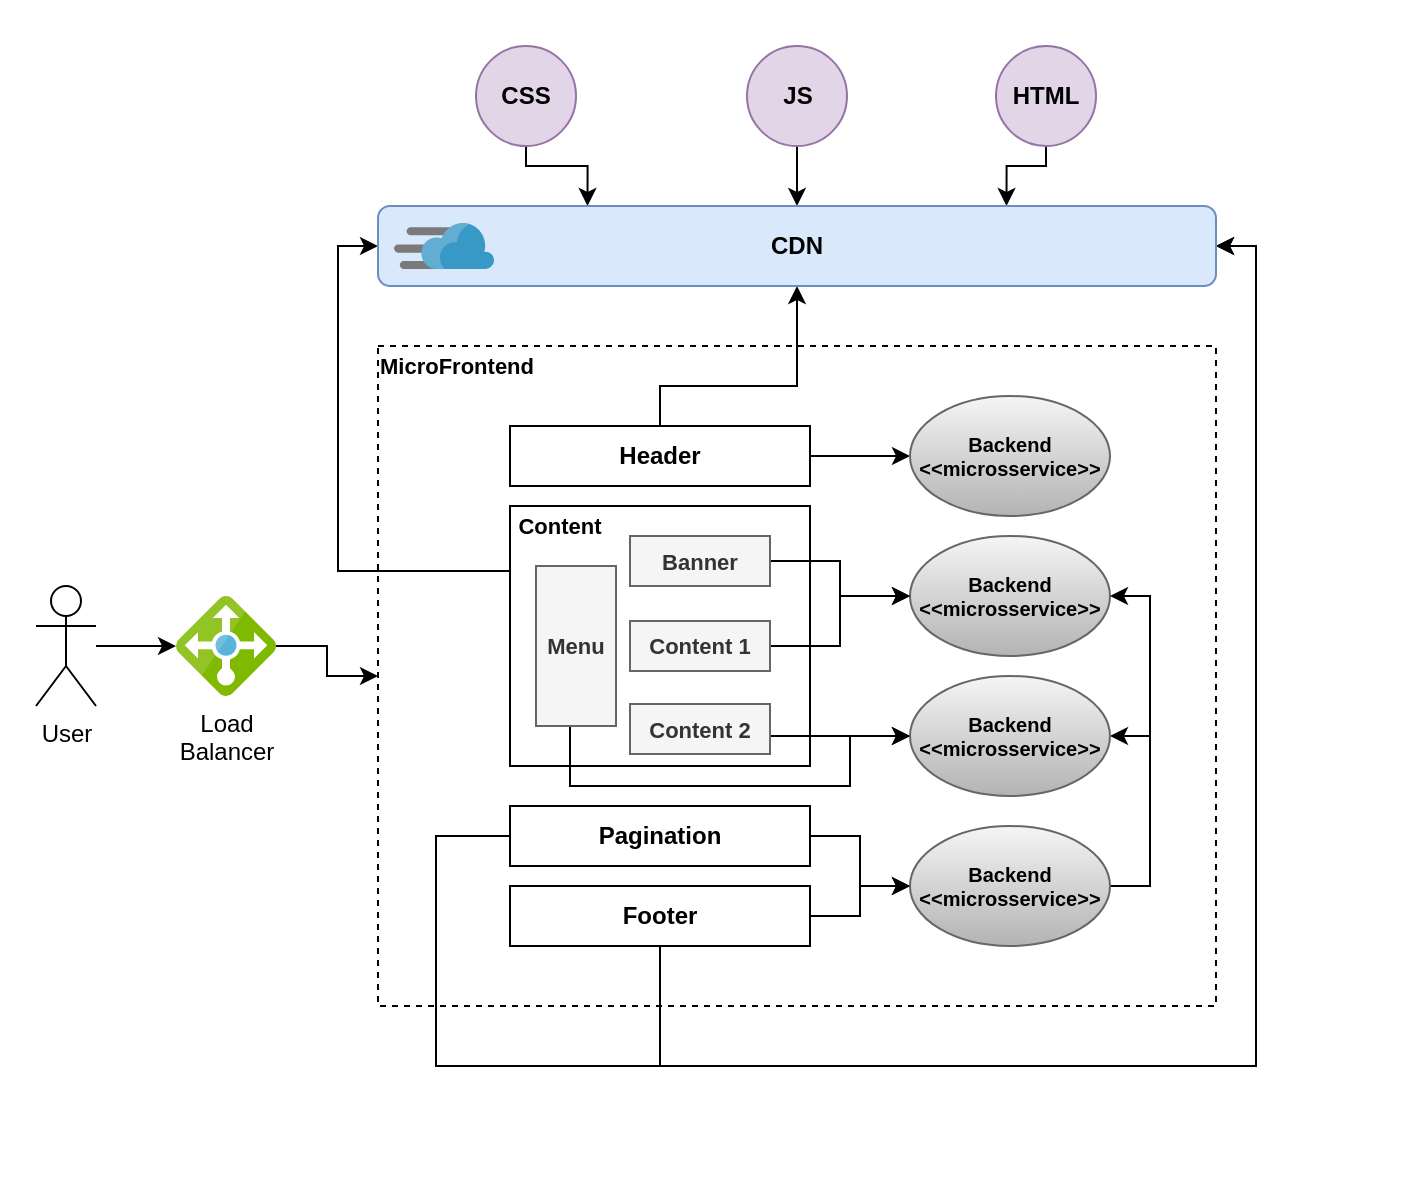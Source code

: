<mxfile version="14.6.13" type="device"><diagram id="_NEc-SGerEWjStqQYjUG" name="Página-1"><mxGraphModel dx="868" dy="510" grid="1" gridSize="10" guides="1" tooltips="1" connect="1" arrows="1" fold="1" page="1" pageScale="1" pageWidth="827" pageHeight="1169" math="0" shadow="0"><root><mxCell id="0"/><mxCell id="1" parent="0"/><mxCell id="G-pMT1rj5Qp5wIcVKRZM-66" value="" style="rounded=0;whiteSpace=wrap;html=1;fontSize=11;strokeColor=none;" vertex="1" parent="1"><mxGeometry x="32" y="37.5" width="700" height="590" as="geometry"/></mxCell><mxCell id="G-pMT1rj5Qp5wIcVKRZM-9" value="" style="rounded=0;whiteSpace=wrap;html=1;dashed=1;" vertex="1" parent="1"><mxGeometry x="221" y="210" width="419" height="330" as="geometry"/></mxCell><mxCell id="G-pMT1rj5Qp5wIcVKRZM-16" style="edgeStyle=orthogonalEdgeStyle;rounded=0;orthogonalLoop=1;jettySize=auto;html=1;" edge="1" parent="1" source="G-pMT1rj5Qp5wIcVKRZM-6" target="G-pMT1rj5Qp5wIcVKRZM-15"><mxGeometry relative="1" as="geometry"/></mxCell><mxCell id="G-pMT1rj5Qp5wIcVKRZM-11" style="edgeStyle=orthogonalEdgeStyle;rounded=0;orthogonalLoop=1;jettySize=auto;html=1;" edge="1" parent="1" source="G-pMT1rj5Qp5wIcVKRZM-1" target="G-pMT1rj5Qp5wIcVKRZM-3"><mxGeometry relative="1" as="geometry"/></mxCell><mxCell id="G-pMT1rj5Qp5wIcVKRZM-1" value="User" style="shape=umlActor;verticalLabelPosition=bottom;verticalAlign=top;html=1;outlineConnect=0;" vertex="1" parent="1"><mxGeometry x="50" y="330" width="30" height="60" as="geometry"/></mxCell><mxCell id="G-pMT1rj5Qp5wIcVKRZM-60" style="edgeStyle=orthogonalEdgeStyle;rounded=0;jumpStyle=arc;orthogonalLoop=1;jettySize=auto;html=1;fontSize=11;" edge="1" parent="1" source="G-pMT1rj5Qp5wIcVKRZM-3" target="G-pMT1rj5Qp5wIcVKRZM-9"><mxGeometry relative="1" as="geometry"/></mxCell><mxCell id="G-pMT1rj5Qp5wIcVKRZM-3" value="Load&lt;br&gt;Balancer" style="aspect=fixed;html=1;points=[];align=center;image;fontSize=12;image=img/lib/mscae/Load_Balancer_feature.svg;" vertex="1" parent="1"><mxGeometry x="120" y="335" width="50" height="50" as="geometry"/></mxCell><mxCell id="G-pMT1rj5Qp5wIcVKRZM-63" style="edgeStyle=orthogonalEdgeStyle;rounded=0;jumpStyle=arc;orthogonalLoop=1;jettySize=auto;html=1;entryX=0;entryY=0.5;entryDx=0;entryDy=0;fontSize=11;exitX=0;exitY=0.25;exitDx=0;exitDy=0;" edge="1" parent="1" source="G-pMT1rj5Qp5wIcVKRZM-5" target="G-pMT1rj5Qp5wIcVKRZM-21"><mxGeometry relative="1" as="geometry"><Array as="points"><mxPoint x="201" y="323"/><mxPoint x="201" y="160"/></Array></mxGeometry></mxCell><mxCell id="G-pMT1rj5Qp5wIcVKRZM-5" value="" style="rounded=0;whiteSpace=wrap;html=1;fontStyle=1;fillColor=none;" vertex="1" parent="1"><mxGeometry x="287" y="290" width="150" height="130" as="geometry"/></mxCell><mxCell id="G-pMT1rj5Qp5wIcVKRZM-62" style="edgeStyle=orthogonalEdgeStyle;rounded=0;jumpStyle=arc;orthogonalLoop=1;jettySize=auto;html=1;entryX=0.5;entryY=1;entryDx=0;entryDy=0;fontSize=11;" edge="1" parent="1" source="G-pMT1rj5Qp5wIcVKRZM-6" target="G-pMT1rj5Qp5wIcVKRZM-21"><mxGeometry relative="1" as="geometry"><Array as="points"><mxPoint x="362" y="230"/><mxPoint x="431" y="230"/></Array></mxGeometry></mxCell><mxCell id="G-pMT1rj5Qp5wIcVKRZM-6" value="Header" style="rounded=0;whiteSpace=wrap;html=1;fontStyle=1" vertex="1" parent="1"><mxGeometry x="287" y="250" width="150" height="30" as="geometry"/></mxCell><mxCell id="G-pMT1rj5Qp5wIcVKRZM-19" style="edgeStyle=orthogonalEdgeStyle;rounded=0;orthogonalLoop=1;jettySize=auto;html=1;" edge="1" parent="1" source="G-pMT1rj5Qp5wIcVKRZM-8" target="G-pMT1rj5Qp5wIcVKRZM-18"><mxGeometry relative="1" as="geometry"/></mxCell><mxCell id="G-pMT1rj5Qp5wIcVKRZM-65" style="edgeStyle=orthogonalEdgeStyle;rounded=0;jumpStyle=arc;orthogonalLoop=1;jettySize=auto;html=1;entryX=1;entryY=0.5;entryDx=0;entryDy=0;fontSize=11;" edge="1" parent="1" source="G-pMT1rj5Qp5wIcVKRZM-8" target="G-pMT1rj5Qp5wIcVKRZM-21"><mxGeometry relative="1" as="geometry"><Array as="points"><mxPoint x="362" y="570"/><mxPoint x="660" y="570"/><mxPoint x="660" y="160"/></Array></mxGeometry></mxCell><mxCell id="G-pMT1rj5Qp5wIcVKRZM-8" value="Footer" style="rounded=0;whiteSpace=wrap;html=1;fontStyle=1" vertex="1" parent="1"><mxGeometry x="287" y="480" width="150" height="30" as="geometry"/></mxCell><mxCell id="G-pMT1rj5Qp5wIcVKRZM-13" value="MicroFrontend" style="text;html=1;strokeColor=none;fillColor=none;align=center;verticalAlign=middle;whiteSpace=wrap;rounded=0;dashed=1;fontStyle=1;fontSize=11;" vertex="1" parent="1"><mxGeometry x="221" y="210" width="79" height="20" as="geometry"/></mxCell><mxCell id="G-pMT1rj5Qp5wIcVKRZM-15" value="&lt;span style=&quot;font-size: 10px;&quot;&gt;Backend&lt;/span&gt;&lt;br style=&quot;font-size: 10px;&quot;&gt;&lt;span style=&quot;font-size: 10px;&quot;&gt;&amp;lt;&amp;lt;microsservice&amp;gt;&amp;gt;&lt;/span&gt;" style="ellipse;whiteSpace=wrap;html=1;fillColor=#f5f5f5;fontStyle=1;fontSize=10;strokeColor=#666666;gradientColor=#b3b3b3;" vertex="1" parent="1"><mxGeometry x="487" y="235" width="100" height="60" as="geometry"/></mxCell><mxCell id="G-pMT1rj5Qp5wIcVKRZM-17" value="&lt;span style=&quot;font-size: 10px;&quot;&gt;Backend&lt;/span&gt;&lt;br style=&quot;font-size: 10px;&quot;&gt;&lt;span style=&quot;font-size: 10px;&quot;&gt;&amp;lt;&amp;lt;microsservice&amp;gt;&amp;gt;&lt;/span&gt;" style="ellipse;whiteSpace=wrap;html=1;fillColor=#f5f5f5;fontStyle=1;fontSize=10;strokeColor=#666666;gradientColor=#b3b3b3;" vertex="1" parent="1"><mxGeometry x="487" y="305" width="100" height="60" as="geometry"/></mxCell><mxCell id="G-pMT1rj5Qp5wIcVKRZM-56" style="edgeStyle=orthogonalEdgeStyle;rounded=0;jumpStyle=arc;orthogonalLoop=1;jettySize=auto;html=1;entryX=1;entryY=0.5;entryDx=0;entryDy=0;fontSize=11;" edge="1" parent="1" source="G-pMT1rj5Qp5wIcVKRZM-18" target="G-pMT1rj5Qp5wIcVKRZM-17"><mxGeometry relative="1" as="geometry"><Array as="points"><mxPoint x="607" y="480"/><mxPoint x="607" y="335"/></Array></mxGeometry></mxCell><mxCell id="G-pMT1rj5Qp5wIcVKRZM-57" style="edgeStyle=orthogonalEdgeStyle;rounded=0;jumpStyle=arc;orthogonalLoop=1;jettySize=auto;html=1;entryX=1;entryY=0.5;entryDx=0;entryDy=0;fontSize=11;" edge="1" parent="1" source="G-pMT1rj5Qp5wIcVKRZM-18" target="G-pMT1rj5Qp5wIcVKRZM-37"><mxGeometry relative="1" as="geometry"><Array as="points"><mxPoint x="607" y="480"/><mxPoint x="607" y="405"/></Array></mxGeometry></mxCell><mxCell id="G-pMT1rj5Qp5wIcVKRZM-18" value="&lt;span style=&quot;font-size: 10px;&quot;&gt;Backend&lt;/span&gt;&lt;br style=&quot;font-size: 10px;&quot;&gt;&lt;span style=&quot;font-size: 10px;&quot;&gt;&amp;lt;&amp;lt;microsservice&amp;gt;&amp;gt;&lt;/span&gt;" style="ellipse;whiteSpace=wrap;html=1;fillColor=#f5f5f5;fontStyle=1;fontSize=10;gradientColor=#b3b3b3;strokeColor=#666666;" vertex="1" parent="1"><mxGeometry x="487" y="450" width="100" height="60" as="geometry"/></mxCell><mxCell id="G-pMT1rj5Qp5wIcVKRZM-70" style="edgeStyle=orthogonalEdgeStyle;rounded=0;jumpStyle=arc;orthogonalLoop=1;jettySize=auto;html=1;entryX=0.25;entryY=0;entryDx=0;entryDy=0;fontSize=11;" edge="1" parent="1" source="G-pMT1rj5Qp5wIcVKRZM-27" target="G-pMT1rj5Qp5wIcVKRZM-21"><mxGeometry relative="1" as="geometry"><Array as="points"><mxPoint x="295" y="120"/><mxPoint x="326" y="120"/></Array></mxGeometry></mxCell><mxCell id="G-pMT1rj5Qp5wIcVKRZM-27" value="CSS" style="ellipse;whiteSpace=wrap;html=1;aspect=fixed;fontSize=12;fillColor=#e1d5e7;strokeColor=#9673a6;fontStyle=1" vertex="1" parent="1"><mxGeometry x="270" y="60" width="50" height="50" as="geometry"/></mxCell><mxCell id="G-pMT1rj5Qp5wIcVKRZM-71" style="edgeStyle=orthogonalEdgeStyle;rounded=0;jumpStyle=arc;orthogonalLoop=1;jettySize=auto;html=1;fontSize=11;" edge="1" parent="1" source="G-pMT1rj5Qp5wIcVKRZM-28" target="G-pMT1rj5Qp5wIcVKRZM-21"><mxGeometry relative="1" as="geometry"><Array as="points"><mxPoint x="431" y="100"/><mxPoint x="431" y="100"/></Array></mxGeometry></mxCell><mxCell id="G-pMT1rj5Qp5wIcVKRZM-28" value="JS" style="ellipse;whiteSpace=wrap;html=1;aspect=fixed;fontSize=12;fillColor=#e1d5e7;strokeColor=#9673a6;fontStyle=1" vertex="1" parent="1"><mxGeometry x="405.5" y="60" width="50" height="50" as="geometry"/></mxCell><mxCell id="G-pMT1rj5Qp5wIcVKRZM-72" style="edgeStyle=orthogonalEdgeStyle;rounded=0;jumpStyle=arc;orthogonalLoop=1;jettySize=auto;html=1;entryX=0.75;entryY=0;entryDx=0;entryDy=0;fontSize=11;" edge="1" parent="1" source="G-pMT1rj5Qp5wIcVKRZM-29" target="G-pMT1rj5Qp5wIcVKRZM-21"><mxGeometry relative="1" as="geometry"><Array as="points"><mxPoint x="555" y="120"/><mxPoint x="535" y="120"/></Array></mxGeometry></mxCell><mxCell id="G-pMT1rj5Qp5wIcVKRZM-29" value="HTML" style="ellipse;whiteSpace=wrap;html=1;aspect=fixed;fontSize=12;fillColor=#e1d5e7;strokeColor=#9673a6;fontStyle=1" vertex="1" parent="1"><mxGeometry x="530" y="60" width="50" height="50" as="geometry"/></mxCell><mxCell id="G-pMT1rj5Qp5wIcVKRZM-33" value="Content" style="text;html=1;strokeColor=none;fillColor=none;align=center;verticalAlign=middle;whiteSpace=wrap;rounded=0;dashed=1;fontStyle=1;fontSize=11;" vertex="1" parent="1"><mxGeometry x="287" y="290" width="50" height="20" as="geometry"/></mxCell><mxCell id="G-pMT1rj5Qp5wIcVKRZM-45" style="edgeStyle=orthogonalEdgeStyle;rounded=0;jumpStyle=arc;orthogonalLoop=1;jettySize=auto;html=1;fontSize=11;entryX=0;entryY=0.5;entryDx=0;entryDy=0;" edge="1" parent="1" source="G-pMT1rj5Qp5wIcVKRZM-35" target="G-pMT1rj5Qp5wIcVKRZM-37"><mxGeometry relative="1" as="geometry"><Array as="points"><mxPoint x="317" y="430"/><mxPoint x="457" y="430"/><mxPoint x="457" y="405"/></Array></mxGeometry></mxCell><mxCell id="G-pMT1rj5Qp5wIcVKRZM-35" value="Menu" style="rounded=0;whiteSpace=wrap;html=1;fontSize=11;fillColor=#f5f5f5;fontStyle=1;strokeColor=#666666;fontColor=#333333;" vertex="1" parent="1"><mxGeometry x="300" y="320" width="40" height="80" as="geometry"/></mxCell><mxCell id="G-pMT1rj5Qp5wIcVKRZM-43" style="edgeStyle=orthogonalEdgeStyle;rounded=0;jumpStyle=arc;orthogonalLoop=1;jettySize=auto;html=1;fontSize=11;" edge="1" parent="1" source="G-pMT1rj5Qp5wIcVKRZM-36" target="G-pMT1rj5Qp5wIcVKRZM-17"><mxGeometry relative="1" as="geometry"/></mxCell><mxCell id="G-pMT1rj5Qp5wIcVKRZM-36" value="Banner" style="rounded=0;whiteSpace=wrap;html=1;fontSize=11;fillColor=#f5f5f5;fontStyle=1;strokeColor=#666666;fontColor=#333333;" vertex="1" parent="1"><mxGeometry x="347" y="305" width="70" height="25" as="geometry"/></mxCell><mxCell id="G-pMT1rj5Qp5wIcVKRZM-37" value="&lt;span style=&quot;font-size: 10px;&quot;&gt;Backend&lt;/span&gt;&lt;br style=&quot;font-size: 10px;&quot;&gt;&lt;span style=&quot;font-size: 10px;&quot;&gt;&amp;lt;&amp;lt;microsservice&amp;gt;&amp;gt;&lt;/span&gt;" style="ellipse;whiteSpace=wrap;html=1;fillColor=#f5f5f5;fontStyle=1;fontSize=10;gradientColor=#b3b3b3;strokeColor=#666666;" vertex="1" parent="1"><mxGeometry x="487" y="375" width="100" height="60" as="geometry"/></mxCell><mxCell id="G-pMT1rj5Qp5wIcVKRZM-44" style="edgeStyle=orthogonalEdgeStyle;rounded=0;jumpStyle=arc;orthogonalLoop=1;jettySize=auto;html=1;fontSize=11;entryX=0;entryY=0.5;entryDx=0;entryDy=0;" edge="1" parent="1" source="G-pMT1rj5Qp5wIcVKRZM-40" target="G-pMT1rj5Qp5wIcVKRZM-17"><mxGeometry relative="1" as="geometry"/></mxCell><mxCell id="G-pMT1rj5Qp5wIcVKRZM-40" value="Content 1" style="rounded=0;whiteSpace=wrap;html=1;fontSize=11;fillColor=#f5f5f5;fontStyle=1;strokeColor=#666666;fontColor=#333333;" vertex="1" parent="1"><mxGeometry x="347" y="347.5" width="70" height="25" as="geometry"/></mxCell><mxCell id="G-pMT1rj5Qp5wIcVKRZM-48" style="edgeStyle=orthogonalEdgeStyle;rounded=0;jumpStyle=arc;orthogonalLoop=1;jettySize=auto;html=1;fontSize=11;" edge="1" parent="1" source="G-pMT1rj5Qp5wIcVKRZM-41" target="G-pMT1rj5Qp5wIcVKRZM-37"><mxGeometry relative="1" as="geometry"><Array as="points"><mxPoint x="437" y="405"/><mxPoint x="437" y="405"/></Array></mxGeometry></mxCell><mxCell id="G-pMT1rj5Qp5wIcVKRZM-41" value="Content 2" style="rounded=0;whiteSpace=wrap;html=1;fontSize=11;fillColor=#f5f5f5;fontStyle=1;strokeColor=#666666;fontColor=#333333;" vertex="1" parent="1"><mxGeometry x="347" y="389" width="70" height="25" as="geometry"/></mxCell><mxCell id="G-pMT1rj5Qp5wIcVKRZM-54" style="edgeStyle=orthogonalEdgeStyle;rounded=0;jumpStyle=arc;orthogonalLoop=1;jettySize=auto;html=1;entryX=0;entryY=0.5;entryDx=0;entryDy=0;fontSize=11;" edge="1" parent="1" source="G-pMT1rj5Qp5wIcVKRZM-49" target="G-pMT1rj5Qp5wIcVKRZM-18"><mxGeometry relative="1" as="geometry"/></mxCell><mxCell id="G-pMT1rj5Qp5wIcVKRZM-64" style="edgeStyle=orthogonalEdgeStyle;rounded=0;jumpStyle=arc;orthogonalLoop=1;jettySize=auto;html=1;entryX=1;entryY=0.5;entryDx=0;entryDy=0;fontSize=11;" edge="1" parent="1" source="G-pMT1rj5Qp5wIcVKRZM-49" target="G-pMT1rj5Qp5wIcVKRZM-21"><mxGeometry relative="1" as="geometry"><Array as="points"><mxPoint x="250" y="455"/><mxPoint x="250" y="570"/><mxPoint x="660" y="570"/><mxPoint x="660" y="160"/></Array></mxGeometry></mxCell><mxCell id="G-pMT1rj5Qp5wIcVKRZM-49" value="Pagination" style="rounded=0;whiteSpace=wrap;html=1;fontStyle=1" vertex="1" parent="1"><mxGeometry x="287" y="440" width="150" height="30" as="geometry"/></mxCell><mxCell id="G-pMT1rj5Qp5wIcVKRZM-61" value="" style="group" vertex="1" connectable="0" parent="1"><mxGeometry x="221" y="140" width="419" height="40" as="geometry"/></mxCell><mxCell id="G-pMT1rj5Qp5wIcVKRZM-21" value="CDN" style="rounded=1;whiteSpace=wrap;html=1;fontSize=12;fillColor=#dae8fc;strokeColor=#6c8ebf;fontStyle=1" vertex="1" parent="G-pMT1rj5Qp5wIcVKRZM-61"><mxGeometry width="419" height="40" as="geometry"/></mxCell><mxCell id="G-pMT1rj5Qp5wIcVKRZM-22" value="" style="aspect=fixed;html=1;points=[];align=center;image;fontSize=12;image=img/lib/mscae/Content_Delivery_Network.svg;fillColor=none;" vertex="1" parent="G-pMT1rj5Qp5wIcVKRZM-61"><mxGeometry x="8" y="8.5" width="50" height="23" as="geometry"/></mxCell></root></mxGraphModel></diagram></mxfile>